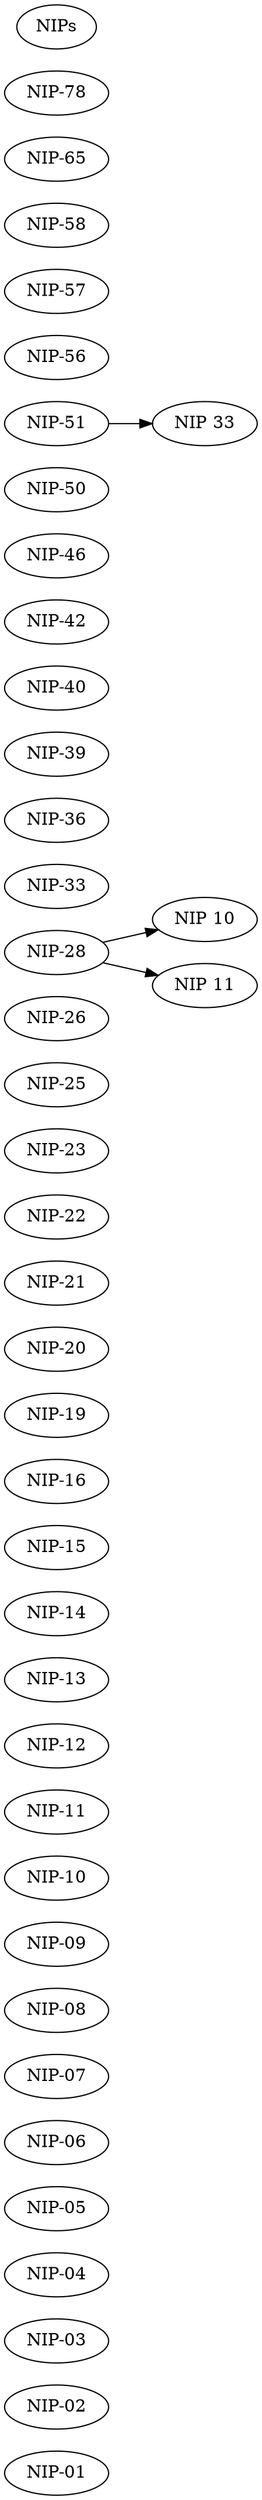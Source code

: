 digraph {
rankdir=LR
  "01.md" [label="NIP-01"];
  "02.md" [label="NIP-02"];
  "03.md" [label="NIP-03"];
  "04.md" [label="NIP-04"];
  "05.md" [label="NIP-05"];
  "06.md" [label="NIP-06"];
  "07.md" [label="NIP-07"];
  "08.md" [label="NIP-08"];
  "09.md" [label="NIP-09"];
  "10.md" [label="NIP-10"];
  "11.md" [label="NIP-11"];
  "12.md" [label="NIP-12"];
  "13.md" [label="NIP-13"];
  "14.md" [label="NIP-14"];
  "15.md" [label="NIP-15"];
  "16.md" [label="NIP-16"];
  "19.md" [label="NIP-19"];
  "20.md" [label="NIP-20"];
  "21.md" [label="NIP-21"];
  "22.md" [label="NIP-22"];
  "23.md" [label="NIP-23"];
  "25.md" [label="NIP-25"];
  "26.md" [label="NIP-26"];
  "28.md" [label="NIP-28"];
  "28.md" -> "NIP 10";
  "28.md" -> "NIP 11";
  "33.md" [label="NIP-33"];
  "36.md" [label="NIP-36"];
  "39.md" [label="NIP-39"];
  "40.md" [label="NIP-40"];
  "42.md" [label="NIP-42"];
  "46.md" [label="NIP-46"];
  "50.md" [label="NIP-50"];
  "51.md" [label="NIP-51"];
  "51.md" -> "NIP 33";
  "56.md" [label="NIP-56"];
  "57.md" [label="NIP-57"];
  "58.md" [label="NIP-58"];
  "65.md" [label="NIP-65"];
  "78.md" [label="NIP-78"];
  "README.md" [label="NIPs"];
}